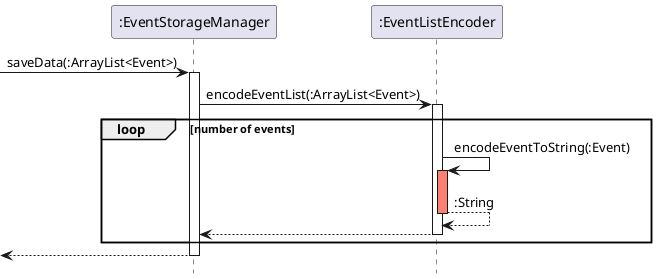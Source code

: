 @startuml
hide footbox

-> ":EventStorageManager" : saveData(:ArrayList<Event>)
activate ":EventStorageManager"
":EventStorageManager" -> ":EventListEncoder" : encodeEventList(:ArrayList<Event>)
activate ":EventListEncoder"

loop number of events
":EventListEncoder" -> ":EventListEncoder" : encodeEventToString(:Event)
activate ":EventListEncoder" #salmon
":EventListEncoder" --> ":EventListEncoder" : :String
deactivate ":EventListEncoder"
":EventListEncoder" --> ":EventStorageManager"
deactivate ":EventListEncoder"
end loop
<-- ":EventStorageManager"
deactivate ":EventStorageManager"

@enduml